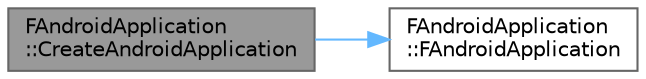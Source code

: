 digraph "FAndroidApplication::CreateAndroidApplication"
{
 // INTERACTIVE_SVG=YES
 // LATEX_PDF_SIZE
  bgcolor="transparent";
  edge [fontname=Helvetica,fontsize=10,labelfontname=Helvetica,labelfontsize=10];
  node [fontname=Helvetica,fontsize=10,shape=box,height=0.2,width=0.4];
  rankdir="LR";
  Node1 [id="Node000001",label="FAndroidApplication\l::CreateAndroidApplication",height=0.2,width=0.4,color="gray40", fillcolor="grey60", style="filled", fontcolor="black",tooltip=" "];
  Node1 -> Node2 [id="edge1_Node000001_Node000002",color="steelblue1",style="solid",tooltip=" "];
  Node2 [id="Node000002",label="FAndroidApplication\l::FAndroidApplication",height=0.2,width=0.4,color="grey40", fillcolor="white", style="filled",URL="$db/dcc/classFAndroidApplication.html#a17f6e539a51d06abed4ce782e58c5389",tooltip=" "];
}
